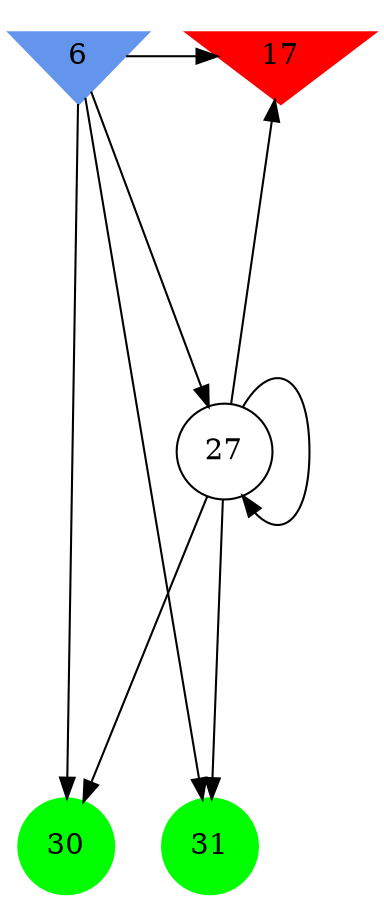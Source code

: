 digraph brain {
	ranksep=2.0;
	6 [shape=invtriangle,style=filled,color=cornflowerblue];
	17 [shape=invtriangle,style=filled,color=red];
	27 [shape=circle,color=black];
	30 [shape=circle,style=filled,color=green];
	31 [shape=circle,style=filled,color=green];
	6	->	17;
	6	->	31;
	6	->	30;
	6	->	27;
	27	->	17;
	27	->	31;
	27	->	30;
	27	->	27;
	{ rank=same; 6; 17; }
	{ rank=same; 27; }
	{ rank=same; 30; 31; }
}
